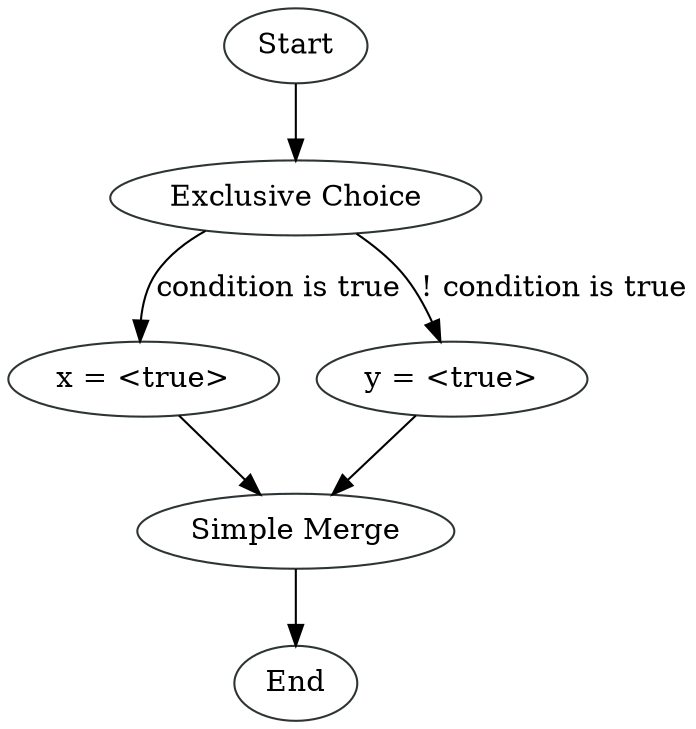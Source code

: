 digraph ExclusiveChoiceWithElseSimpleMerge {
node1 [label="Start", color="#2e3436"]
node3 [label="Exclusive Choice", color="#2e3436"]
node4 [label="x = <true>", color="#2e3436"]
node5 [label="Simple Merge", color="#2e3436"]
node2 [label="End", color="#2e3436"]
node6 [label="y = <true>", color="#2e3436"]

node1 -> node3
node3 -> node4 [label="condition is true"]
node3 -> node6 [label="! condition is true"]
node4 -> node5
node5 -> node2
node6 -> node5
}
